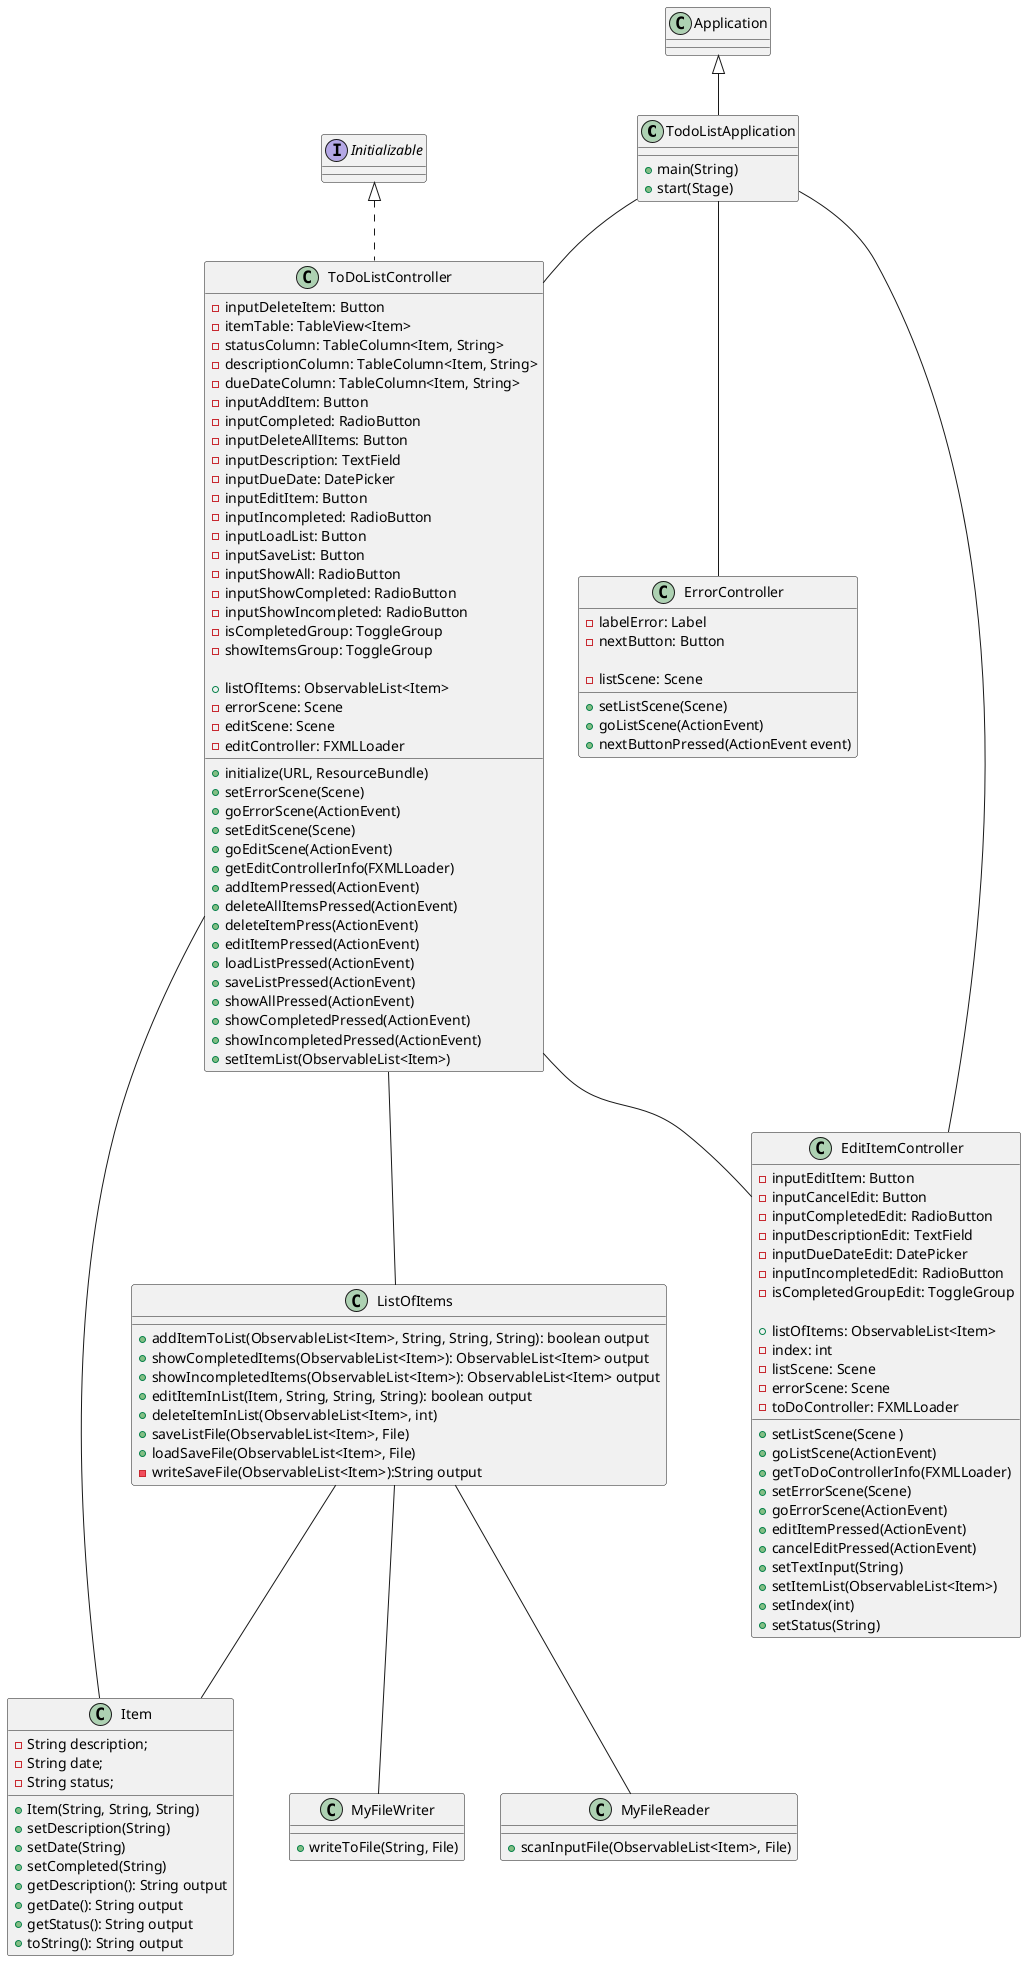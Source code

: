 @startuml
class TodoListApplication extends Application {
    'Methods
    +main(String)
    +start(Stage)
}

class ToDoListController implements Initializable {
    'FXML elements
     -inputDeleteItem: Button
     -itemTable: TableView<Item>
     -statusColumn: TableColumn<Item, String>
     -descriptionColumn: TableColumn<Item, String>
     -dueDateColumn: TableColumn<Item, String>
     -inputAddItem: Button
     -inputCompleted: RadioButton
     -inputDeleteAllItems: Button
     -inputDescription: TextField
     -inputDueDate: DatePicker
     -inputEditItem: Button
     -inputIncompleted: RadioButton
     -inputLoadList: Button
     -inputSaveList: Button
     -inputShowAll: RadioButton
     -inputShowCompleted: RadioButton
     -inputShowIncompleted: RadioButton
     -isCompletedGroup: ToggleGroup
     -showItemsGroup: ToggleGroup

    'Attributes
    +listOfItems: ObservableList<Item>
    -errorScene: Scene
    -editScene: Scene
    -editController: FXMLLoader

    'Methods
    +initialize(URL, ResourceBundle)
    +setErrorScene(Scene)
    +goErrorScene(ActionEvent)
    +setEditScene(Scene)
    +goEditScene(ActionEvent)
    +getEditControllerInfo(FXMLLoader)
    +addItemPressed(ActionEvent)
    +deleteAllItemsPressed(ActionEvent)
    +deleteItemPress(ActionEvent)
    +editItemPressed(ActionEvent)
    +loadListPressed(ActionEvent)
    +saveListPressed(ActionEvent)
    +showAllPressed(ActionEvent)
    +showCompletedPressed(ActionEvent)
    +showIncompletedPressed(ActionEvent)
    +setItemList(ObservableList<Item>)
}

class EditItemController{
    'FXML elements
    -inputEditItem: Button
    -inputCancelEdit: Button
    -inputCompletedEdit: RadioButton
    -inputDescriptionEdit: TextField
    -inputDueDateEdit: DatePicker
    -inputIncompletedEdit: RadioButton
    -isCompletedGroupEdit: ToggleGroup

    'Attributes
    +listOfItems: ObservableList<Item>
    -index: int
    -listScene: Scene
    -errorScene: Scene
    -toDoController: FXMLLoader

    'Methods
    +setListScene(Scene )
    +goListScene(ActionEvent)
    +getToDoControllerInfo(FXMLLoader)
    +setErrorScene(Scene)
    +goErrorScene(ActionEvent)
    +editItemPressed(ActionEvent)
    +cancelEditPressed(ActionEvent)
    +setTextInput(String)
    +setItemList(ObservableList<Item>)
    +setIndex(int)
    +setStatus(String)
}

class ErrorController {
    'FXML Elements
    -labelError: Label
    -nextButton: Button

    'Attributes
    -listScene: Scene

    'Methods
    +setListScene(Scene)
    +goListScene(ActionEvent)
    +nextButtonPressed(ActionEvent event)
}

class Item {
    'Attributes
    -String description;
    -String date;
    -String status;

    'Methods
    'Constructor
    +Item(String, String, String)
    'Setters
    +setDescription(String)
    +setDate(String)
    +setCompleted(String)
    'Getters
    +getDescription(): String output
    +getDate(): String output
    +getStatus(): String output
    'toString
    +toString(): String output
}

class ListOfItems {
    'Methods
    +addItemToList(ObservableList<Item>, String, String, String): boolean output
    +showCompletedItems(ObservableList<Item>): ObservableList<Item> output
    +showIncompletedItems(ObservableList<Item>): ObservableList<Item> output
    +editItemInList(Item, String, String, String): boolean output
    +deleteItemInList(ObservableList<Item>, int)
    +saveListFile(ObservableList<Item>, File)
    +loadSaveFile(ObservableList<Item>, File)
    -writeSaveFile(ObservableList<Item>):String output
}

class MyFileReader {
    'Methods
    +scanInputFile(ObservableList<Item>, File)
}

class MyFileWriter {
    +writeToFile(String, File)
}

TodoListApplication -- ToDoListController
TodoListApplication -- EditItemController
TodoListApplication -- ErrorController
ToDoListController -- EditItemController

ToDoListController -- ListOfItems
ToDoListController -- Item

ListOfItems -- Item
ListOfItems -- MyFileReader
ListOfItems -- MyFileWriter
@enduml